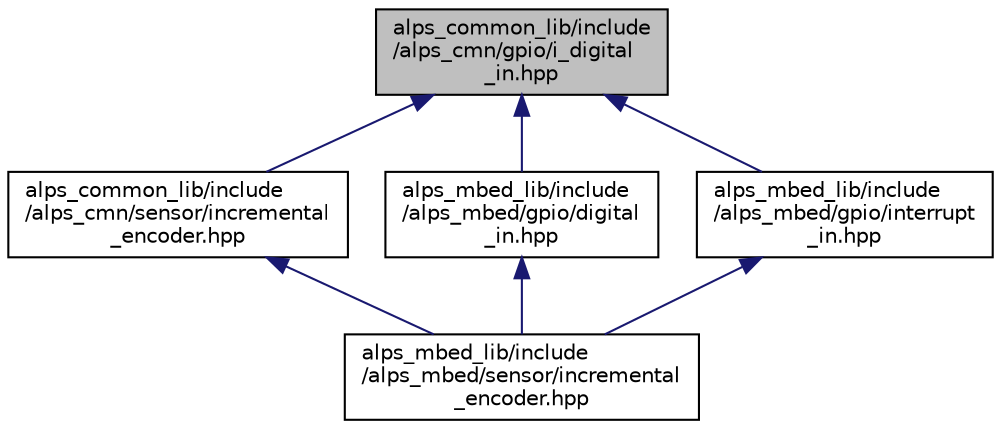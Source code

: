 digraph "alps_common_lib/include/alps_cmn/gpio/i_digital_in.hpp"
{
 // LATEX_PDF_SIZE
  edge [fontname="Helvetica",fontsize="10",labelfontname="Helvetica",labelfontsize="10"];
  node [fontname="Helvetica",fontsize="10",shape=record];
  Node1 [label="alps_common_lib/include\l/alps_cmn/gpio/i_digital\l_in.hpp",height=0.2,width=0.4,color="black", fillcolor="grey75", style="filled", fontcolor="black",tooltip=" "];
  Node1 -> Node2 [dir="back",color="midnightblue",fontsize="10",style="solid",fontname="Helvetica"];
  Node2 [label="alps_common_lib/include\l/alps_cmn/sensor/incremental\l_encoder.hpp",height=0.2,width=0.4,color="black", fillcolor="white", style="filled",URL="$alps__common__lib_2include_2alps__cmn_2sensor_2incremental__encoder_8hpp.html",tooltip=" "];
  Node2 -> Node3 [dir="back",color="midnightblue",fontsize="10",style="solid",fontname="Helvetica"];
  Node3 [label="alps_mbed_lib/include\l/alps_mbed/sensor/incremental\l_encoder.hpp",height=0.2,width=0.4,color="black", fillcolor="white", style="filled",URL="$alps__mbed__lib_2include_2alps__mbed_2sensor_2incremental__encoder_8hpp.html",tooltip=" "];
  Node1 -> Node4 [dir="back",color="midnightblue",fontsize="10",style="solid",fontname="Helvetica"];
  Node4 [label="alps_mbed_lib/include\l/alps_mbed/gpio/digital\l_in.hpp",height=0.2,width=0.4,color="black", fillcolor="white", style="filled",URL="$digital__in_8hpp.html",tooltip="デジタル入力ピン"];
  Node4 -> Node3 [dir="back",color="midnightblue",fontsize="10",style="solid",fontname="Helvetica"];
  Node1 -> Node5 [dir="back",color="midnightblue",fontsize="10",style="solid",fontname="Helvetica"];
  Node5 [label="alps_mbed_lib/include\l/alps_mbed/gpio/interrupt\l_in.hpp",height=0.2,width=0.4,color="black", fillcolor="white", style="filled",URL="$interrupt__in_8hpp.html",tooltip="割り込み入力ピン"];
  Node5 -> Node3 [dir="back",color="midnightblue",fontsize="10",style="solid",fontname="Helvetica"];
}
